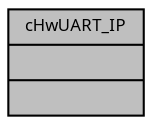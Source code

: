 digraph "cHwUART_IP"
{
  edge [fontname="Sans",fontsize="8",labelfontname="Sans",labelfontsize="8"];
  node [fontname="Sans",fontsize="8",shape=record];
  Node1 [label="{cHwUART_IP\n||}",height=0.2,width=0.4,color="black", fillcolor="grey75", style="filled", fontcolor="black"];
}
